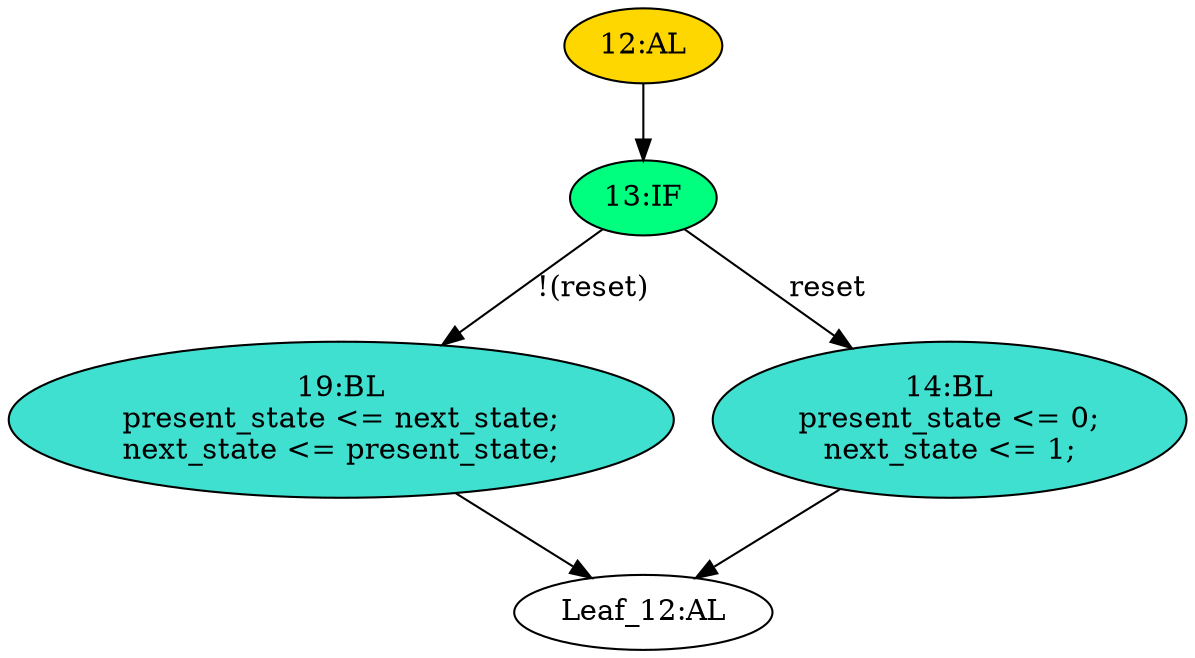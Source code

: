 strict digraph "" {
	node [label="\N"];
	"19:BL"	[ast="<pyverilog.vparser.ast.Block object at 0x7fe7b1b33750>",
		fillcolor=turquoise,
		label="19:BL
present_state <= next_state;
next_state <= present_state;",
		statements="[<pyverilog.vparser.ast.NonblockingSubstitution object at 0x7fe7b1b18310>, <pyverilog.vparser.ast.NonblockingSubstitution object \
at 0x7fe7b1b18590>]",
		style=filled,
		typ=Block];
	"Leaf_12:AL"	[def_var="['present_state', 'next_state']",
		label="Leaf_12:AL"];
	"19:BL" -> "Leaf_12:AL"	[cond="[]",
		lineno=None];
	"14:BL"	[ast="<pyverilog.vparser.ast.Block object at 0x7fe7b1b33d50>",
		fillcolor=turquoise,
		label="14:BL
present_state <= 0;
next_state <= 1;",
		statements="[<pyverilog.vparser.ast.NonblockingSubstitution object at 0x7fe7b1b33a90>, <pyverilog.vparser.ast.NonblockingSubstitution object \
at 0x7fe7b1b33c10>]",
		style=filled,
		typ=Block];
	"14:BL" -> "Leaf_12:AL"	[cond="[]",
		lineno=None];
	"13:IF"	[ast="<pyverilog.vparser.ast.IfStatement object at 0x7fe7b1b33d90>",
		fillcolor=springgreen,
		label="13:IF",
		statements="[]",
		style=filled,
		typ=IfStatement];
	"13:IF" -> "19:BL"	[cond="['reset']",
		label="!(reset)",
		lineno=13];
	"13:IF" -> "14:BL"	[cond="['reset']",
		label=reset,
		lineno=13];
	"12:AL"	[ast="<pyverilog.vparser.ast.Always object at 0x7fe7b1b33e90>",
		clk_sens=True,
		fillcolor=gold,
		label="12:AL",
		sens="['clk', 'reset']",
		statements="[]",
		style=filled,
		typ=Always,
		use_var="['reset', 'present_state', 'next_state']"];
	"12:AL" -> "13:IF"	[cond="[]",
		lineno=None];
}
